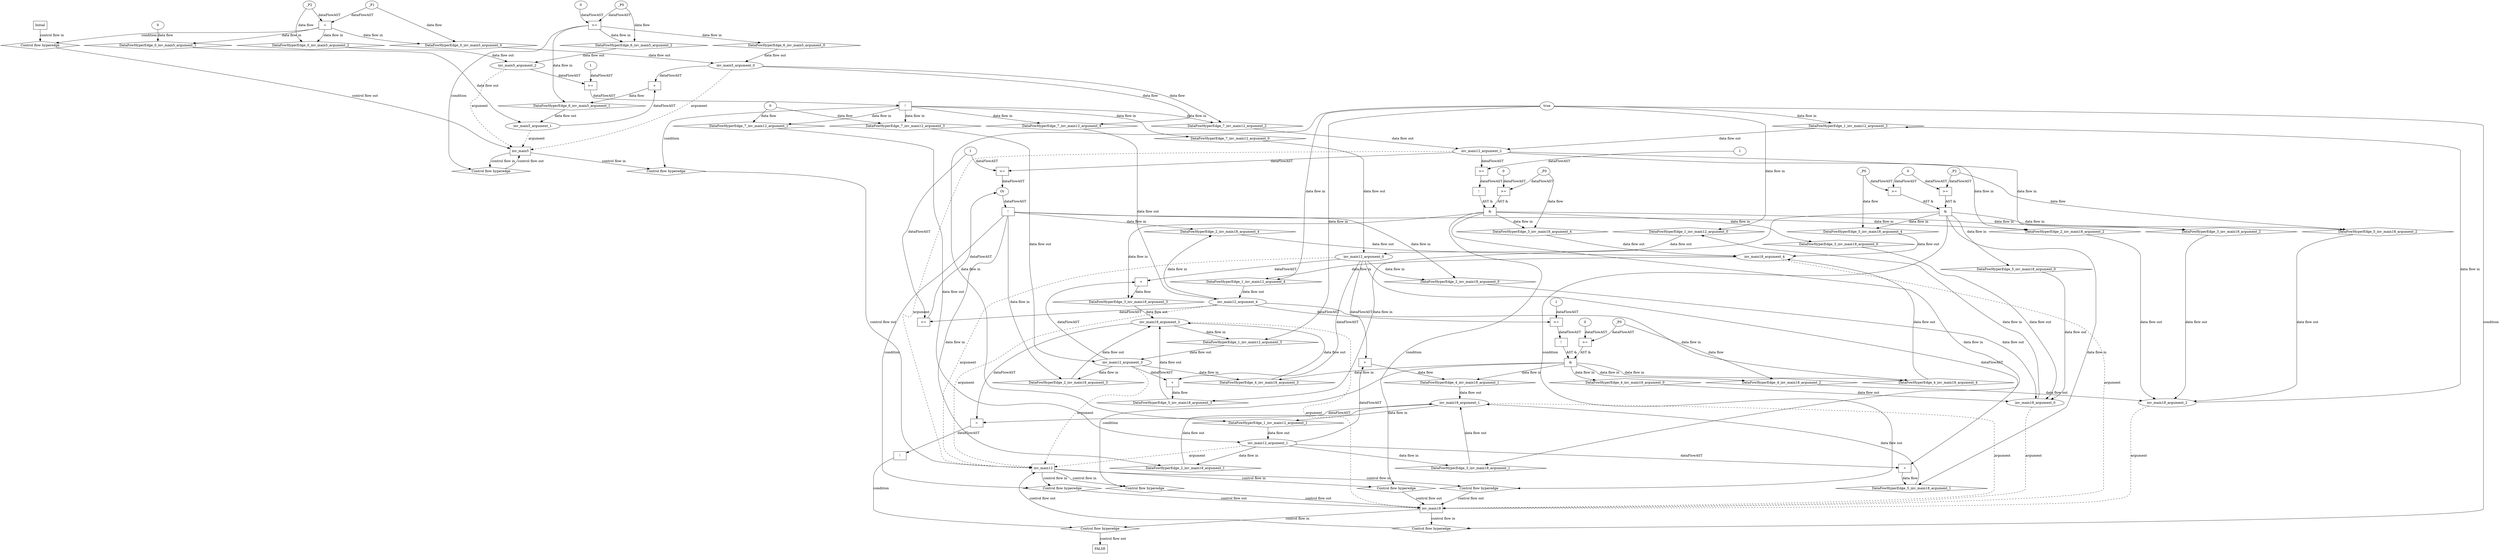 digraph dag {
"inv_main12" [label="inv_main12" nodeName="inv_main12" class=cfn  shape="rect"];
"inv_main18" [label="inv_main18" nodeName="inv_main18" class=cfn  shape="rect"];
"inv_main5" [label="inv_main5" nodeName="inv_main5" class=cfn  shape="rect"];
FALSE [label="FALSE" nodeName=FALSE class=cfn  shape="rect"];
Initial [label="Initial" nodeName=Initial class=cfn  shape="rect"];
ControlFowHyperEdge_0 [label="Control flow hyperedge" nodeName=ControlFowHyperEdge_0 class=controlFlowHyperEdge shape="diamond"];
"Initial" -> ControlFowHyperEdge_0 [label="control flow in"]
ControlFowHyperEdge_0 -> "inv_main5" [label="control flow out"]
ControlFowHyperEdge_1 [label="Control flow hyperedge" nodeName=ControlFowHyperEdge_1 class=controlFlowHyperEdge shape="diamond"];
"inv_main18" -> ControlFowHyperEdge_1 [label="control flow in"]
ControlFowHyperEdge_1 -> "inv_main12" [label="control flow out"]
ControlFowHyperEdge_2 [label="Control flow hyperedge" nodeName=ControlFowHyperEdge_2 class=controlFlowHyperEdge shape="diamond"];
"inv_main12" -> ControlFowHyperEdge_2 [label="control flow in"]
ControlFowHyperEdge_2 -> "inv_main18" [label="control flow out"]
ControlFowHyperEdge_3 [label="Control flow hyperedge" nodeName=ControlFowHyperEdge_3 class=controlFlowHyperEdge shape="diamond"];
"inv_main12" -> ControlFowHyperEdge_3 [label="control flow in"]
ControlFowHyperEdge_3 -> "inv_main18" [label="control flow out"]
ControlFowHyperEdge_4 [label="Control flow hyperedge" nodeName=ControlFowHyperEdge_4 class=controlFlowHyperEdge shape="diamond"];
"inv_main12" -> ControlFowHyperEdge_4 [label="control flow in"]
ControlFowHyperEdge_4 -> "inv_main18" [label="control flow out"]
ControlFowHyperEdge_5 [label="Control flow hyperedge" nodeName=ControlFowHyperEdge_5 class=controlFlowHyperEdge shape="diamond"];
"inv_main12" -> ControlFowHyperEdge_5 [label="control flow in"]
ControlFowHyperEdge_5 -> "inv_main18" [label="control flow out"]
ControlFowHyperEdge_6 [label="Control flow hyperedge" nodeName=ControlFowHyperEdge_6 class=controlFlowHyperEdge shape="diamond"];
"inv_main5" -> ControlFowHyperEdge_6 [label="control flow in"]
ControlFowHyperEdge_6 -> "inv_main5" [label="control flow out"]
ControlFowHyperEdge_7 [label="Control flow hyperedge" nodeName=ControlFowHyperEdge_7 class=controlFlowHyperEdge shape="diamond"];
"inv_main5" -> ControlFowHyperEdge_7 [label="control flow in"]
ControlFowHyperEdge_7 -> "inv_main12" [label="control flow out"]
ControlFowHyperEdge_8 [label="Control flow hyperedge" nodeName=ControlFowHyperEdge_8 class=controlFlowHyperEdge shape="diamond"];
"inv_main18" -> ControlFowHyperEdge_8 [label="control flow in"]
ControlFowHyperEdge_8 -> "FALSE" [label="control flow out"]
"inv_main5_argument_0" [label="inv_main5_argument_0" nodeName=argument0 class=argument  head="inv_main5" shape="oval"];
"inv_main5_argument_0" -> "inv_main5"[label="argument" style="dashed"]
"inv_main5_argument_1" [label="inv_main5_argument_1" nodeName=argument1 class=argument  head="inv_main5" shape="oval"];
"inv_main5_argument_1" -> "inv_main5"[label="argument" style="dashed"]
"inv_main5_argument_2" [label="inv_main5_argument_2" nodeName=argument2 class=argument  head="inv_main5" shape="oval"];
"inv_main5_argument_2" -> "inv_main5"[label="argument" style="dashed"]
"inv_main12_argument_0" [label="inv_main12_argument_0" nodeName=argument0 class=argument  head="inv_main12" shape="oval"];
"inv_main12_argument_0" -> "inv_main12"[label="argument" style="dashed"]
"inv_main12_argument_1" [label="inv_main12_argument_1" nodeName=argument1 class=argument  head="inv_main12" shape="oval"];
"inv_main12_argument_1" -> "inv_main12"[label="argument" style="dashed"]
"inv_main12_argument_2" [label="inv_main12_argument_2" nodeName=argument2 class=argument  head="inv_main12" shape="oval"];
"inv_main12_argument_2" -> "inv_main12"[label="argument" style="dashed"]
"inv_main12_argument_3" [label="inv_main12_argument_3" nodeName=argument3 class=argument  head="inv_main12" shape="oval"];
"inv_main12_argument_3" -> "inv_main12"[label="argument" style="dashed"]
"inv_main12_argument_4" [label="inv_main12_argument_4" nodeName=argument4 class=argument  head="inv_main12" shape="oval"];
"inv_main12_argument_4" -> "inv_main12"[label="argument" style="dashed"]
"inv_main18_argument_0" [label="inv_main18_argument_0" nodeName=argument0 class=argument  head="inv_main18" shape="oval"];
"inv_main18_argument_0" -> "inv_main18"[label="argument" style="dashed"]
"inv_main18_argument_1" [label="inv_main18_argument_1" nodeName=argument1 class=argument  head="inv_main18" shape="oval"];
"inv_main18_argument_1" -> "inv_main18"[label="argument" style="dashed"]
"inv_main18_argument_2" [label="inv_main18_argument_2" nodeName=argument2 class=argument  head="inv_main18" shape="oval"];
"inv_main18_argument_2" -> "inv_main18"[label="argument" style="dashed"]
"inv_main18_argument_3" [label="inv_main18_argument_3" nodeName=argument3 class=argument  head="inv_main18" shape="oval"];
"inv_main18_argument_3" -> "inv_main18"[label="argument" style="dashed"]
"inv_main18_argument_4" [label="inv_main18_argument_4" nodeName=argument4 class=argument  head="inv_main18" shape="oval"];
"inv_main18_argument_4" -> "inv_main18"[label="argument" style="dashed"]

"xxxinv_main5___Initial_0xxxguard_0_node_0" [label="=" nodeName="xxxinv_main5___Initial_0xxxguard_0_node_0" class=Operator  shape="rect"];
"xxxinv_main5___Initial_0xxxdataFlow2_node_0" -> "xxxinv_main5___Initial_0xxxguard_0_node_0"[label="dataFlowAST"]
"xxxinv_main5___Initial_0xxxdataFlow_0_node_0" -> "xxxinv_main5___Initial_0xxxguard_0_node_0"[label="dataFlowAST"]

"xxxinv_main5___Initial_0xxxguard_0_node_0" -> "ControlFowHyperEdge_0" [label="condition"];
"xxxinv_main5___Initial_0xxxdataFlow_0_node_0" [label="_P1" nodeName="xxxinv_main5___Initial_0xxxdataFlow_0_node_0" class=Constant ];

"xxxinv_main5___Initial_0xxxdataFlow_0_node_0" -> "DataFowHyperEdge_0_inv_main5_argument_0" [label="data flow"];
"xxxinv_main5___Initial_0xxxdataFlow1_node_0" [label="0" nodeName="xxxinv_main5___Initial_0xxxdataFlow1_node_0" class=Literal ];

"xxxinv_main5___Initial_0xxxdataFlow1_node_0" -> "DataFowHyperEdge_0_inv_main5_argument_1" [label="data flow"];
"xxxinv_main5___Initial_0xxxdataFlow2_node_0" [label="_P2" nodeName="xxxinv_main5___Initial_0xxxdataFlow2_node_0" class=Constant ];

"xxxinv_main5___Initial_0xxxdataFlow2_node_0" -> "DataFowHyperEdge_0_inv_main5_argument_2" [label="data flow"];
"xxxinv_main12___inv_main18_1xxxguard_0_node_0" [label="true" nodeName="xxxinv_main12___inv_main18_1xxxguard_0_node_0" class=BoolValue ];

"xxxinv_main12___inv_main18_1xxxguard_0_node_0" -> "ControlFowHyperEdge_1" [label="condition"];
"xxxinv_main18___inv_main12_2xxxguard_0_node_0" [label="!" nodeName="xxxinv_main18___inv_main12_2xxxguard_0_node_0" class=Operator shape="rect"];
"xxxinv_main18___inv_main12_2xxxguard_0_node_1" [label="Or" nodeName="xxxinv_main18___inv_main12_2xxxguard_0_node_1" class=Operator ];
"xxxinv_main18___inv_main12_2xxxguard_0_node_2" [label=">=" nodeName="xxxinv_main18___inv_main12_2xxxguard_0_node_2" class=Operator  shape="rect"];
"xxxinv_main18___inv_main12_2xxxguard_0_node_4" [label="1" nodeName="xxxinv_main18___inv_main12_2xxxguard_0_node_4" class=Literal ];
"xxxinv_main18___inv_main12_2xxxguard_0_node_5" [label=">=" nodeName="xxxinv_main18___inv_main12_2xxxguard_0_node_5" class=Operator  shape="rect"];
"xxxinv_main18___inv_main12_2xxxguard_0_node_1" -> "xxxinv_main18___inv_main12_2xxxguard_0_node_0"[label="dataFlowAST"]
"xxxinv_main18___inv_main12_2xxxguard_0_node_2" -> "xxxinv_main18___inv_main12_2xxxguard_0_node_1"[label="dataFlowAST"]
"xxxinv_main18___inv_main12_2xxxguard_0_node_5" -> "xxxinv_main18___inv_main12_2xxxguard_0_node_1"[label="dataFlowAST"]
"inv_main12_argument_2" -> "xxxinv_main18___inv_main12_2xxxguard_0_node_2"[label="dataFlowAST"]
"xxxinv_main18___inv_main12_2xxxguard_0_node_4" -> "xxxinv_main18___inv_main12_2xxxguard_0_node_2"[label="dataFlowAST"]
"inv_main12_argument_4" -> "xxxinv_main18___inv_main12_2xxxguard_0_node_5"[label="dataFlowAST"]
"xxxinv_main18___inv_main12_2xxxguard_0_node_4" -> "xxxinv_main18___inv_main12_2xxxguard_0_node_5"[label="dataFlowAST"]

"xxxinv_main18___inv_main12_2xxxguard_0_node_0" -> "ControlFowHyperEdge_2" [label="condition"];
"xxxinv_main18___inv_main12_3xxx_and" [label="&" nodeName="xxxinv_main18___inv_main12_3xxx_and" class=Operator shape="rect"];
"xxxinv_main18___inv_main12_3xxxguard_0_node_0" [label=">=" nodeName="xxxinv_main18___inv_main12_3xxxguard_0_node_0" class=Operator  shape="rect"];
"xxxinv_main18___inv_main12_3xxxguard_0_node_2" [label="0" nodeName="xxxinv_main18___inv_main12_3xxxguard_0_node_2" class=Literal ];
"xxxinv_main18___inv_main12_3xxxdataFlow1_node_0" -> "xxxinv_main18___inv_main12_3xxxguard_0_node_0"[label="dataFlowAST"]
"xxxinv_main18___inv_main12_3xxxguard_0_node_2" -> "xxxinv_main18___inv_main12_3xxxguard_0_node_0"[label="dataFlowAST"]

"xxxinv_main18___inv_main12_3xxxguard_0_node_0" -> "xxxinv_main18___inv_main12_3xxx_and" [label="AST &"];
"xxxinv_main18___inv_main12_3xxxguard1_node_0" [label="!" nodeName="xxxinv_main18___inv_main12_3xxxguard1_node_0" class=Operator shape="rect"];
"xxxinv_main18___inv_main12_3xxxguard1_node_1" [label=">=" nodeName="xxxinv_main18___inv_main12_3xxxguard1_node_1" class=Operator  shape="rect"];
"xxxinv_main18___inv_main12_3xxxguard1_node_3" [label="1" nodeName="xxxinv_main18___inv_main12_3xxxguard1_node_3" class=Literal ];
"xxxinv_main18___inv_main12_3xxxguard1_node_1" -> "xxxinv_main18___inv_main12_3xxxguard1_node_0"[label="dataFlowAST"]
"inv_main12_argument_2" -> "xxxinv_main18___inv_main12_3xxxguard1_node_1"[label="dataFlowAST"]
"xxxinv_main18___inv_main12_3xxxguard1_node_3" -> "xxxinv_main18___inv_main12_3xxxguard1_node_1"[label="dataFlowAST"]

"xxxinv_main18___inv_main12_3xxxguard1_node_0" -> "xxxinv_main18___inv_main12_3xxx_and" [label="AST &"];
"xxxinv_main18___inv_main12_3xxx_and" -> "ControlFowHyperEdge_3" [label="condition"];
"xxxinv_main18___inv_main12_3xxxdataFlow_0_node_0" [label="+" nodeName="xxxinv_main18___inv_main12_3xxxdataFlow_0_node_0" class= Operator shape="rect"];
"inv_main12_argument_3" -> "xxxinv_main18___inv_main12_3xxxdataFlow_0_node_0"[label="dataFlowAST"]
"inv_main12_argument_0" -> "xxxinv_main18___inv_main12_3xxxdataFlow_0_node_0"[label="dataFlowAST"]

"xxxinv_main18___inv_main12_3xxxdataFlow_0_node_0" -> "DataFowHyperEdge_3_inv_main18_argument_3" [label="data flow"];
"xxxinv_main18___inv_main12_3xxxdataFlow1_node_0" [label="_P0" nodeName="xxxinv_main18___inv_main12_3xxxdataFlow1_node_0" class=Constant ];

"xxxinv_main18___inv_main12_3xxxdataFlow1_node_0" -> "DataFowHyperEdge_3_inv_main18_argument_4" [label="data flow"];
"xxxinv_main18___inv_main12_4xxx_and" [label="&" nodeName="xxxinv_main18___inv_main12_4xxx_and" class=Operator shape="rect"];
"xxxinv_main18___inv_main12_4xxxguard_0_node_0" [label="!" nodeName="xxxinv_main18___inv_main12_4xxxguard_0_node_0" class=Operator shape="rect"];
"xxxinv_main18___inv_main12_4xxxguard_0_node_1" [label=">=" nodeName="xxxinv_main18___inv_main12_4xxxguard_0_node_1" class=Operator  shape="rect"];
"xxxinv_main18___inv_main12_4xxxguard_0_node_3" [label="1" nodeName="xxxinv_main18___inv_main12_4xxxguard_0_node_3" class=Literal ];
"xxxinv_main18___inv_main12_4xxxguard_0_node_1" -> "xxxinv_main18___inv_main12_4xxxguard_0_node_0"[label="dataFlowAST"]
"inv_main12_argument_4" -> "xxxinv_main18___inv_main12_4xxxguard_0_node_1"[label="dataFlowAST"]
"xxxinv_main18___inv_main12_4xxxguard_0_node_3" -> "xxxinv_main18___inv_main12_4xxxguard_0_node_1"[label="dataFlowAST"]

"xxxinv_main18___inv_main12_4xxxguard_0_node_0" -> "xxxinv_main18___inv_main12_4xxx_and" [label="AST &"];
"xxxinv_main18___inv_main12_4xxxguard1_node_0" [label=">=" nodeName="xxxinv_main18___inv_main12_4xxxguard1_node_0" class=Operator  shape="rect"];
"xxxinv_main18___inv_main12_4xxxguard1_node_2" [label="0" nodeName="xxxinv_main18___inv_main12_4xxxguard1_node_2" class=Literal ];
"xxxinv_main18___inv_main12_4xxxdataFlow1_node_0" -> "xxxinv_main18___inv_main12_4xxxguard1_node_0"[label="dataFlowAST"]
"xxxinv_main18___inv_main12_4xxxguard1_node_2" -> "xxxinv_main18___inv_main12_4xxxguard1_node_0"[label="dataFlowAST"]

"xxxinv_main18___inv_main12_4xxxguard1_node_0" -> "xxxinv_main18___inv_main12_4xxx_and" [label="AST &"];
"xxxinv_main18___inv_main12_4xxx_and" -> "ControlFowHyperEdge_4" [label="condition"];
"xxxinv_main18___inv_main12_4xxxdataFlow_0_node_0" [label="+" nodeName="xxxinv_main18___inv_main12_4xxxdataFlow_0_node_0" class= Operator shape="rect"];
"inv_main12_argument_1" -> "xxxinv_main18___inv_main12_4xxxdataFlow_0_node_0"[label="dataFlowAST"]
"inv_main12_argument_0" -> "xxxinv_main18___inv_main12_4xxxdataFlow_0_node_0"[label="dataFlowAST"]

"xxxinv_main18___inv_main12_4xxxdataFlow_0_node_0" -> "DataFowHyperEdge_4_inv_main18_argument_1" [label="data flow"];
"xxxinv_main18___inv_main12_4xxxdataFlow1_node_0" [label="_P0" nodeName="xxxinv_main18___inv_main12_4xxxdataFlow1_node_0" class=Constant ];

"xxxinv_main18___inv_main12_4xxxdataFlow1_node_0" -> "DataFowHyperEdge_4_inv_main18_argument_2" [label="data flow"];
"xxxinv_main18___inv_main12_5xxx_and" [label="&" nodeName="xxxinv_main18___inv_main12_5xxx_and" class=Operator shape="rect"];
"xxxinv_main18___inv_main12_5xxxguard_0_node_0" [label=">=" nodeName="xxxinv_main18___inv_main12_5xxxguard_0_node_0" class=Operator  shape="rect"];
"xxxinv_main18___inv_main12_5xxxguard_0_node_2" [label="0" nodeName="xxxinv_main18___inv_main12_5xxxguard_0_node_2" class=Literal ];
"xxxinv_main18___inv_main12_5xxxdataFlow3_node_0" -> "xxxinv_main18___inv_main12_5xxxguard_0_node_0"[label="dataFlowAST"]
"xxxinv_main18___inv_main12_5xxxguard_0_node_2" -> "xxxinv_main18___inv_main12_5xxxguard_0_node_0"[label="dataFlowAST"]

"xxxinv_main18___inv_main12_5xxxguard_0_node_0" -> "xxxinv_main18___inv_main12_5xxx_and" [label="AST &"];
"xxxinv_main18___inv_main12_5xxxguard1_node_0" [label=">=" nodeName="xxxinv_main18___inv_main12_5xxxguard1_node_0" class=Operator  shape="rect"];
"xxxinv_main18___inv_main12_5xxxdataFlow1_node_0" -> "xxxinv_main18___inv_main12_5xxxguard1_node_0"[label="dataFlowAST"]
"xxxinv_main18___inv_main12_5xxxguard_0_node_2" -> "xxxinv_main18___inv_main12_5xxxguard1_node_0"[label="dataFlowAST"]

"xxxinv_main18___inv_main12_5xxxguard1_node_0" -> "xxxinv_main18___inv_main12_5xxx_and" [label="AST &"];
"xxxinv_main18___inv_main12_5xxx_and" -> "ControlFowHyperEdge_5" [label="condition"];
"xxxinv_main18___inv_main12_5xxxdataFlow_0_node_0" [label="+" nodeName="xxxinv_main18___inv_main12_5xxxdataFlow_0_node_0" class= Operator shape="rect"];
"inv_main12_argument_1" -> "xxxinv_main18___inv_main12_5xxxdataFlow_0_node_0"[label="dataFlowAST"]
"inv_main12_argument_0" -> "xxxinv_main18___inv_main12_5xxxdataFlow_0_node_0"[label="dataFlowAST"]

"xxxinv_main18___inv_main12_5xxxdataFlow_0_node_0" -> "DataFowHyperEdge_5_inv_main18_argument_1" [label="data flow"];
"xxxinv_main18___inv_main12_5xxxdataFlow1_node_0" [label="_P2" nodeName="xxxinv_main18___inv_main12_5xxxdataFlow1_node_0" class=Constant ];

"xxxinv_main18___inv_main12_5xxxdataFlow1_node_0" -> "DataFowHyperEdge_5_inv_main18_argument_2" [label="data flow"];
"xxxinv_main18___inv_main12_5xxxdataFlow2_node_0" [label="+" nodeName="xxxinv_main18___inv_main12_5xxxdataFlow2_node_0" class= Operator shape="rect"];
"inv_main12_argument_3" -> "xxxinv_main18___inv_main12_5xxxdataFlow2_node_0"[label="dataFlowAST"]
"inv_main12_argument_0" -> "xxxinv_main18___inv_main12_5xxxdataFlow2_node_0"[label="dataFlowAST"]

"xxxinv_main18___inv_main12_5xxxdataFlow2_node_0" -> "DataFowHyperEdge_5_inv_main18_argument_3" [label="data flow"];
"xxxinv_main18___inv_main12_5xxxdataFlow3_node_0" [label="_P0" nodeName="xxxinv_main18___inv_main12_5xxxdataFlow3_node_0" class=Constant ];

"xxxinv_main18___inv_main12_5xxxdataFlow3_node_0" -> "DataFowHyperEdge_5_inv_main18_argument_4" [label="data flow"];
"xxxinv_main5___inv_main5_6xxxguard_0_node_0" [label=">=" nodeName="xxxinv_main5___inv_main5_6xxxguard_0_node_0" class=Operator  shape="rect"];
"xxxinv_main5___inv_main5_6xxxguard_0_node_2" [label="0" nodeName="xxxinv_main5___inv_main5_6xxxguard_0_node_2" class=Literal ];
"xxxinv_main5___inv_main5_6xxxdataFlow1_node_0" -> "xxxinv_main5___inv_main5_6xxxguard_0_node_0"[label="dataFlowAST"]
"xxxinv_main5___inv_main5_6xxxguard_0_node_2" -> "xxxinv_main5___inv_main5_6xxxguard_0_node_0"[label="dataFlowAST"]

"xxxinv_main5___inv_main5_6xxxguard_0_node_0" -> "ControlFowHyperEdge_6" [label="condition"];
"xxxinv_main5___inv_main5_6xxxdataFlow_0_node_0" [label="+" nodeName="xxxinv_main5___inv_main5_6xxxdataFlow_0_node_0" class= Operator shape="rect"];
"inv_main5_argument_1" -> "xxxinv_main5___inv_main5_6xxxdataFlow_0_node_0"[label="dataFlowAST"]
"inv_main5_argument_0" -> "xxxinv_main5___inv_main5_6xxxdataFlow_0_node_0"[label="dataFlowAST"]

"xxxinv_main5___inv_main5_6xxxdataFlow_0_node_0" -> "DataFowHyperEdge_6_inv_main5_argument_1" [label="data flow"];
"xxxinv_main5___inv_main5_6xxxdataFlow1_node_0" [label="_P0" nodeName="xxxinv_main5___inv_main5_6xxxdataFlow1_node_0" class=Constant ];

"xxxinv_main5___inv_main5_6xxxdataFlow1_node_0" -> "DataFowHyperEdge_6_inv_main5_argument_2" [label="data flow"];
"xxxinv_main12___inv_main5_7xxxguard_0_node_0" [label="!" nodeName="xxxinv_main12___inv_main5_7xxxguard_0_node_0" class=Operator shape="rect"];
"xxxinv_main12___inv_main5_7xxxguard_0_node_1" [label=">=" nodeName="xxxinv_main12___inv_main5_7xxxguard_0_node_1" class=Operator  shape="rect"];
"xxxinv_main12___inv_main5_7xxxguard_0_node_3" [label="1" nodeName="xxxinv_main12___inv_main5_7xxxguard_0_node_3" class=Literal ];
"xxxinv_main12___inv_main5_7xxxguard_0_node_1" -> "xxxinv_main12___inv_main5_7xxxguard_0_node_0"[label="dataFlowAST"]
"inv_main5_argument_2" -> "xxxinv_main12___inv_main5_7xxxguard_0_node_1"[label="dataFlowAST"]
"xxxinv_main12___inv_main5_7xxxguard_0_node_3" -> "xxxinv_main12___inv_main5_7xxxguard_0_node_1"[label="dataFlowAST"]

"xxxinv_main12___inv_main5_7xxxguard_0_node_0" -> "ControlFowHyperEdge_7" [label="condition"];
"xxxinv_main12___inv_main5_7xxxdataFlow_0_node_0" [label="0" nodeName="xxxinv_main12___inv_main5_7xxxdataFlow_0_node_0" class=Literal ];

"xxxinv_main12___inv_main5_7xxxdataFlow_0_node_0" -> "DataFowHyperEdge_7_inv_main12_argument_1" [label="data flow"];

"inv_main5_argument_0" -> "DataFowHyperEdge_7_inv_main12_argument_2" [label="data flow"];

"xxxinv_main12___inv_main5_7xxxdataFlow_0_node_0" -> "DataFowHyperEdge_7_inv_main12_argument_3" [label="data flow"];

"inv_main5_argument_0" -> "DataFowHyperEdge_7_inv_main12_argument_4" [label="data flow"];
"xxxFALSE___inv_main18_8xxxguard_0_node_0" [label="!" nodeName="xxxFALSE___inv_main18_8xxxguard_0_node_0" class=Operator shape="rect"];
"xxxFALSE___inv_main18_8xxxguard_0_node_1" [label="=" nodeName="xxxFALSE___inv_main18_8xxxguard_0_node_1" class=Operator  shape="rect"];
"xxxFALSE___inv_main18_8xxxguard_0_node_1" -> "xxxFALSE___inv_main18_8xxxguard_0_node_0"[label="dataFlowAST"]
"inv_main18_argument_1" -> "xxxFALSE___inv_main18_8xxxguard_0_node_1"[label="dataFlowAST"]
"inv_main18_argument_3" -> "xxxFALSE___inv_main18_8xxxguard_0_node_1"[label="dataFlowAST"]

"xxxFALSE___inv_main18_8xxxguard_0_node_0" -> "ControlFowHyperEdge_8" [label="condition"];
"DataFowHyperEdge_0_inv_main5_argument_0" [label="DataFowHyperEdge_0_inv_main5_argument_0" nodeName="DataFowHyperEdge_0_inv_main5_argument_0" class=DataFlowHyperedge shape="diamond"];
"DataFowHyperEdge_0_inv_main5_argument_0" -> "inv_main5_argument_0"[label="data flow out"]
"xxxinv_main5___Initial_0xxxguard_0_node_0" -> "DataFowHyperEdge_0_inv_main5_argument_0"[label="data flow in"]
"DataFowHyperEdge_0_inv_main5_argument_1" [label="DataFowHyperEdge_0_inv_main5_argument_1" nodeName="DataFowHyperEdge_0_inv_main5_argument_1" class=DataFlowHyperedge shape="diamond"];
"DataFowHyperEdge_0_inv_main5_argument_1" -> "inv_main5_argument_1"[label="data flow out"]
"xxxinv_main5___Initial_0xxxguard_0_node_0" -> "DataFowHyperEdge_0_inv_main5_argument_1"[label="data flow in"]
"DataFowHyperEdge_0_inv_main5_argument_2" [label="DataFowHyperEdge_0_inv_main5_argument_2" nodeName="DataFowHyperEdge_0_inv_main5_argument_2" class=DataFlowHyperedge shape="diamond"];
"DataFowHyperEdge_0_inv_main5_argument_2" -> "inv_main5_argument_2"[label="data flow out"]
"xxxinv_main5___Initial_0xxxguard_0_node_0" -> "DataFowHyperEdge_0_inv_main5_argument_2"[label="data flow in"]
"DataFowHyperEdge_1_inv_main12_argument_0" [label="DataFowHyperEdge_1_inv_main12_argument_0" nodeName="DataFowHyperEdge_1_inv_main12_argument_0" class=DataFlowHyperedge shape="diamond"];
"DataFowHyperEdge_1_inv_main12_argument_0" -> "inv_main12_argument_0"[label="data flow out"]
"xxxinv_main12___inv_main18_1xxxguard_0_node_0" -> "DataFowHyperEdge_1_inv_main12_argument_0"[label="data flow in"]
"DataFowHyperEdge_1_inv_main12_argument_1" [label="DataFowHyperEdge_1_inv_main12_argument_1" nodeName="DataFowHyperEdge_1_inv_main12_argument_1" class=DataFlowHyperedge shape="diamond"];
"DataFowHyperEdge_1_inv_main12_argument_1" -> "inv_main12_argument_1"[label="data flow out"]
"xxxinv_main12___inv_main18_1xxxguard_0_node_0" -> "DataFowHyperEdge_1_inv_main12_argument_1"[label="data flow in"]
"DataFowHyperEdge_1_inv_main12_argument_2" [label="DataFowHyperEdge_1_inv_main12_argument_2" nodeName="DataFowHyperEdge_1_inv_main12_argument_2" class=DataFlowHyperedge shape="diamond"];
"DataFowHyperEdge_1_inv_main12_argument_2" -> "inv_main12_argument_2"[label="data flow out"]
"xxxinv_main12___inv_main18_1xxxguard_0_node_0" -> "DataFowHyperEdge_1_inv_main12_argument_2"[label="data flow in"]
"DataFowHyperEdge_1_inv_main12_argument_3" [label="DataFowHyperEdge_1_inv_main12_argument_3" nodeName="DataFowHyperEdge_1_inv_main12_argument_3" class=DataFlowHyperedge shape="diamond"];
"DataFowHyperEdge_1_inv_main12_argument_3" -> "inv_main12_argument_3"[label="data flow out"]
"xxxinv_main12___inv_main18_1xxxguard_0_node_0" -> "DataFowHyperEdge_1_inv_main12_argument_3"[label="data flow in"]
"DataFowHyperEdge_1_inv_main12_argument_4" [label="DataFowHyperEdge_1_inv_main12_argument_4" nodeName="DataFowHyperEdge_1_inv_main12_argument_4" class=DataFlowHyperedge shape="diamond"];
"DataFowHyperEdge_1_inv_main12_argument_4" -> "inv_main12_argument_4"[label="data flow out"]
"xxxinv_main12___inv_main18_1xxxguard_0_node_0" -> "DataFowHyperEdge_1_inv_main12_argument_4"[label="data flow in"]
"DataFowHyperEdge_2_inv_main18_argument_0" [label="DataFowHyperEdge_2_inv_main18_argument_0" nodeName="DataFowHyperEdge_2_inv_main18_argument_0" class=DataFlowHyperedge shape="diamond"];
"DataFowHyperEdge_2_inv_main18_argument_0" -> "inv_main18_argument_0"[label="data flow out"]
"xxxinv_main18___inv_main12_2xxxguard_0_node_0" -> "DataFowHyperEdge_2_inv_main18_argument_0"[label="data flow in"]
"DataFowHyperEdge_2_inv_main18_argument_1" [label="DataFowHyperEdge_2_inv_main18_argument_1" nodeName="DataFowHyperEdge_2_inv_main18_argument_1" class=DataFlowHyperedge shape="diamond"];
"DataFowHyperEdge_2_inv_main18_argument_1" -> "inv_main18_argument_1"[label="data flow out"]
"xxxinv_main18___inv_main12_2xxxguard_0_node_0" -> "DataFowHyperEdge_2_inv_main18_argument_1"[label="data flow in"]
"DataFowHyperEdge_2_inv_main18_argument_2" [label="DataFowHyperEdge_2_inv_main18_argument_2" nodeName="DataFowHyperEdge_2_inv_main18_argument_2" class=DataFlowHyperedge shape="diamond"];
"DataFowHyperEdge_2_inv_main18_argument_2" -> "inv_main18_argument_2"[label="data flow out"]
"xxxinv_main18___inv_main12_2xxxguard_0_node_0" -> "DataFowHyperEdge_2_inv_main18_argument_2"[label="data flow in"]
"DataFowHyperEdge_2_inv_main18_argument_3" [label="DataFowHyperEdge_2_inv_main18_argument_3" nodeName="DataFowHyperEdge_2_inv_main18_argument_3" class=DataFlowHyperedge shape="diamond"];
"DataFowHyperEdge_2_inv_main18_argument_3" -> "inv_main18_argument_3"[label="data flow out"]
"xxxinv_main18___inv_main12_2xxxguard_0_node_0" -> "DataFowHyperEdge_2_inv_main18_argument_3"[label="data flow in"]
"DataFowHyperEdge_2_inv_main18_argument_4" [label="DataFowHyperEdge_2_inv_main18_argument_4" nodeName="DataFowHyperEdge_2_inv_main18_argument_4" class=DataFlowHyperedge shape="diamond"];
"DataFowHyperEdge_2_inv_main18_argument_4" -> "inv_main18_argument_4"[label="data flow out"]
"xxxinv_main18___inv_main12_2xxxguard_0_node_0" -> "DataFowHyperEdge_2_inv_main18_argument_4"[label="data flow in"]
"DataFowHyperEdge_3_inv_main18_argument_0" [label="DataFowHyperEdge_3_inv_main18_argument_0" nodeName="DataFowHyperEdge_3_inv_main18_argument_0" class=DataFlowHyperedge shape="diamond"];
"DataFowHyperEdge_3_inv_main18_argument_0" -> "inv_main18_argument_0"[label="data flow out"]
"xxxinv_main18___inv_main12_3xxx_and" -> "DataFowHyperEdge_3_inv_main18_argument_0"[label="data flow in"]
"DataFowHyperEdge_3_inv_main18_argument_1" [label="DataFowHyperEdge_3_inv_main18_argument_1" nodeName="DataFowHyperEdge_3_inv_main18_argument_1" class=DataFlowHyperedge shape="diamond"];
"DataFowHyperEdge_3_inv_main18_argument_1" -> "inv_main18_argument_1"[label="data flow out"]
"xxxinv_main18___inv_main12_3xxx_and" -> "DataFowHyperEdge_3_inv_main18_argument_1"[label="data flow in"]
"DataFowHyperEdge_3_inv_main18_argument_2" [label="DataFowHyperEdge_3_inv_main18_argument_2" nodeName="DataFowHyperEdge_3_inv_main18_argument_2" class=DataFlowHyperedge shape="diamond"];
"DataFowHyperEdge_3_inv_main18_argument_2" -> "inv_main18_argument_2"[label="data flow out"]
"xxxinv_main18___inv_main12_3xxx_and" -> "DataFowHyperEdge_3_inv_main18_argument_2"[label="data flow in"]
"DataFowHyperEdge_3_inv_main18_argument_3" [label="DataFowHyperEdge_3_inv_main18_argument_3" nodeName="DataFowHyperEdge_3_inv_main18_argument_3" class=DataFlowHyperedge shape="diamond"];
"DataFowHyperEdge_3_inv_main18_argument_3" -> "inv_main18_argument_3"[label="data flow out"]
"xxxinv_main18___inv_main12_3xxx_and" -> "DataFowHyperEdge_3_inv_main18_argument_3"[label="data flow in"]
"DataFowHyperEdge_3_inv_main18_argument_4" [label="DataFowHyperEdge_3_inv_main18_argument_4" nodeName="DataFowHyperEdge_3_inv_main18_argument_4" class=DataFlowHyperedge shape="diamond"];
"DataFowHyperEdge_3_inv_main18_argument_4" -> "inv_main18_argument_4"[label="data flow out"]
"xxxinv_main18___inv_main12_3xxx_and" -> "DataFowHyperEdge_3_inv_main18_argument_4"[label="data flow in"]
"DataFowHyperEdge_4_inv_main18_argument_0" [label="DataFowHyperEdge_4_inv_main18_argument_0" nodeName="DataFowHyperEdge_4_inv_main18_argument_0" class=DataFlowHyperedge shape="diamond"];
"DataFowHyperEdge_4_inv_main18_argument_0" -> "inv_main18_argument_0"[label="data flow out"]
"xxxinv_main18___inv_main12_4xxx_and" -> "DataFowHyperEdge_4_inv_main18_argument_0"[label="data flow in"]
"DataFowHyperEdge_4_inv_main18_argument_1" [label="DataFowHyperEdge_4_inv_main18_argument_1" nodeName="DataFowHyperEdge_4_inv_main18_argument_1" class=DataFlowHyperedge shape="diamond"];
"DataFowHyperEdge_4_inv_main18_argument_1" -> "inv_main18_argument_1"[label="data flow out"]
"xxxinv_main18___inv_main12_4xxx_and" -> "DataFowHyperEdge_4_inv_main18_argument_1"[label="data flow in"]
"DataFowHyperEdge_4_inv_main18_argument_2" [label="DataFowHyperEdge_4_inv_main18_argument_2" nodeName="DataFowHyperEdge_4_inv_main18_argument_2" class=DataFlowHyperedge shape="diamond"];
"DataFowHyperEdge_4_inv_main18_argument_2" -> "inv_main18_argument_2"[label="data flow out"]
"xxxinv_main18___inv_main12_4xxx_and" -> "DataFowHyperEdge_4_inv_main18_argument_2"[label="data flow in"]
"DataFowHyperEdge_4_inv_main18_argument_3" [label="DataFowHyperEdge_4_inv_main18_argument_3" nodeName="DataFowHyperEdge_4_inv_main18_argument_3" class=DataFlowHyperedge shape="diamond"];
"DataFowHyperEdge_4_inv_main18_argument_3" -> "inv_main18_argument_3"[label="data flow out"]
"xxxinv_main18___inv_main12_4xxx_and" -> "DataFowHyperEdge_4_inv_main18_argument_3"[label="data flow in"]
"DataFowHyperEdge_4_inv_main18_argument_4" [label="DataFowHyperEdge_4_inv_main18_argument_4" nodeName="DataFowHyperEdge_4_inv_main18_argument_4" class=DataFlowHyperedge shape="diamond"];
"DataFowHyperEdge_4_inv_main18_argument_4" -> "inv_main18_argument_4"[label="data flow out"]
"xxxinv_main18___inv_main12_4xxx_and" -> "DataFowHyperEdge_4_inv_main18_argument_4"[label="data flow in"]
"DataFowHyperEdge_5_inv_main18_argument_0" [label="DataFowHyperEdge_5_inv_main18_argument_0" nodeName="DataFowHyperEdge_5_inv_main18_argument_0" class=DataFlowHyperedge shape="diamond"];
"DataFowHyperEdge_5_inv_main18_argument_0" -> "inv_main18_argument_0"[label="data flow out"]
"xxxinv_main18___inv_main12_5xxx_and" -> "DataFowHyperEdge_5_inv_main18_argument_0"[label="data flow in"]
"DataFowHyperEdge_5_inv_main18_argument_1" [label="DataFowHyperEdge_5_inv_main18_argument_1" nodeName="DataFowHyperEdge_5_inv_main18_argument_1" class=DataFlowHyperedge shape="diamond"];
"DataFowHyperEdge_5_inv_main18_argument_1" -> "inv_main18_argument_1"[label="data flow out"]
"xxxinv_main18___inv_main12_5xxx_and" -> "DataFowHyperEdge_5_inv_main18_argument_1"[label="data flow in"]
"DataFowHyperEdge_5_inv_main18_argument_2" [label="DataFowHyperEdge_5_inv_main18_argument_2" nodeName="DataFowHyperEdge_5_inv_main18_argument_2" class=DataFlowHyperedge shape="diamond"];
"DataFowHyperEdge_5_inv_main18_argument_2" -> "inv_main18_argument_2"[label="data flow out"]
"xxxinv_main18___inv_main12_5xxx_and" -> "DataFowHyperEdge_5_inv_main18_argument_2"[label="data flow in"]
"DataFowHyperEdge_5_inv_main18_argument_3" [label="DataFowHyperEdge_5_inv_main18_argument_3" nodeName="DataFowHyperEdge_5_inv_main18_argument_3" class=DataFlowHyperedge shape="diamond"];
"DataFowHyperEdge_5_inv_main18_argument_3" -> "inv_main18_argument_3"[label="data flow out"]
"xxxinv_main18___inv_main12_5xxx_and" -> "DataFowHyperEdge_5_inv_main18_argument_3"[label="data flow in"]
"DataFowHyperEdge_5_inv_main18_argument_4" [label="DataFowHyperEdge_5_inv_main18_argument_4" nodeName="DataFowHyperEdge_5_inv_main18_argument_4" class=DataFlowHyperedge shape="diamond"];
"DataFowHyperEdge_5_inv_main18_argument_4" -> "inv_main18_argument_4"[label="data flow out"]
"xxxinv_main18___inv_main12_5xxx_and" -> "DataFowHyperEdge_5_inv_main18_argument_4"[label="data flow in"]
"DataFowHyperEdge_6_inv_main5_argument_0" [label="DataFowHyperEdge_6_inv_main5_argument_0" nodeName="DataFowHyperEdge_6_inv_main5_argument_0" class=DataFlowHyperedge shape="diamond"];
"DataFowHyperEdge_6_inv_main5_argument_0" -> "inv_main5_argument_0"[label="data flow out"]
"xxxinv_main5___inv_main5_6xxxguard_0_node_0" -> "DataFowHyperEdge_6_inv_main5_argument_0"[label="data flow in"]
"DataFowHyperEdge_6_inv_main5_argument_1" [label="DataFowHyperEdge_6_inv_main5_argument_1" nodeName="DataFowHyperEdge_6_inv_main5_argument_1" class=DataFlowHyperedge shape="diamond"];
"DataFowHyperEdge_6_inv_main5_argument_1" -> "inv_main5_argument_1"[label="data flow out"]
"xxxinv_main5___inv_main5_6xxxguard_0_node_0" -> "DataFowHyperEdge_6_inv_main5_argument_1"[label="data flow in"]
"DataFowHyperEdge_6_inv_main5_argument_2" [label="DataFowHyperEdge_6_inv_main5_argument_2" nodeName="DataFowHyperEdge_6_inv_main5_argument_2" class=DataFlowHyperedge shape="diamond"];
"DataFowHyperEdge_6_inv_main5_argument_2" -> "inv_main5_argument_2"[label="data flow out"]
"xxxinv_main5___inv_main5_6xxxguard_0_node_0" -> "DataFowHyperEdge_6_inv_main5_argument_2"[label="data flow in"]
"DataFowHyperEdge_7_inv_main12_argument_0" [label="DataFowHyperEdge_7_inv_main12_argument_0" nodeName="DataFowHyperEdge_7_inv_main12_argument_0" class=DataFlowHyperedge shape="diamond"];
"DataFowHyperEdge_7_inv_main12_argument_0" -> "inv_main12_argument_0"[label="data flow out"]
"xxxinv_main12___inv_main5_7xxxguard_0_node_0" -> "DataFowHyperEdge_7_inv_main12_argument_0"[label="data flow in"]
"DataFowHyperEdge_7_inv_main12_argument_1" [label="DataFowHyperEdge_7_inv_main12_argument_1" nodeName="DataFowHyperEdge_7_inv_main12_argument_1" class=DataFlowHyperedge shape="diamond"];
"DataFowHyperEdge_7_inv_main12_argument_1" -> "inv_main12_argument_1"[label="data flow out"]
"xxxinv_main12___inv_main5_7xxxguard_0_node_0" -> "DataFowHyperEdge_7_inv_main12_argument_1"[label="data flow in"]
"DataFowHyperEdge_7_inv_main12_argument_2" [label="DataFowHyperEdge_7_inv_main12_argument_2" nodeName="DataFowHyperEdge_7_inv_main12_argument_2" class=DataFlowHyperedge shape="diamond"];
"DataFowHyperEdge_7_inv_main12_argument_2" -> "inv_main12_argument_2"[label="data flow out"]
"xxxinv_main12___inv_main5_7xxxguard_0_node_0" -> "DataFowHyperEdge_7_inv_main12_argument_2"[label="data flow in"]
"DataFowHyperEdge_7_inv_main12_argument_3" [label="DataFowHyperEdge_7_inv_main12_argument_3" nodeName="DataFowHyperEdge_7_inv_main12_argument_3" class=DataFlowHyperedge shape="diamond"];
"DataFowHyperEdge_7_inv_main12_argument_3" -> "inv_main12_argument_3"[label="data flow out"]
"xxxinv_main12___inv_main5_7xxxguard_0_node_0" -> "DataFowHyperEdge_7_inv_main12_argument_3"[label="data flow in"]
"DataFowHyperEdge_7_inv_main12_argument_4" [label="DataFowHyperEdge_7_inv_main12_argument_4" nodeName="DataFowHyperEdge_7_inv_main12_argument_4" class=DataFlowHyperedge shape="diamond"];
"DataFowHyperEdge_7_inv_main12_argument_4" -> "inv_main12_argument_4"[label="data flow out"]
"xxxinv_main12___inv_main5_7xxxguard_0_node_0" -> "DataFowHyperEdge_7_inv_main12_argument_4"[label="data flow in"]
"inv_main18_argument_1" -> "DataFowHyperEdge_1_inv_main12_argument_1"[label="data flow in"]
"inv_main18_argument_4" -> "DataFowHyperEdge_1_inv_main12_argument_4"[label="data flow in"]
"inv_main18_argument_2" -> "DataFowHyperEdge_1_inv_main12_argument_2"[label="data flow in"]
"inv_main18_argument_3" -> "DataFowHyperEdge_1_inv_main12_argument_3"[label="data flow in"]
"inv_main18_argument_0" -> "DataFowHyperEdge_1_inv_main12_argument_0"[label="data flow in"]
"inv_main12_argument_0" -> "DataFowHyperEdge_2_inv_main18_argument_0"[label="data flow in"]
"inv_main12_argument_1" -> "DataFowHyperEdge_2_inv_main18_argument_1"[label="data flow in"]
"inv_main12_argument_4" -> "DataFowHyperEdge_2_inv_main18_argument_4"[label="data flow in"]
"inv_main12_argument_3" -> "DataFowHyperEdge_2_inv_main18_argument_3"[label="data flow in"]
"inv_main12_argument_2" -> "DataFowHyperEdge_2_inv_main18_argument_2"[label="data flow in"]
"inv_main12_argument_1" -> "DataFowHyperEdge_3_inv_main18_argument_1"[label="data flow in"]
"inv_main12_argument_2" -> "DataFowHyperEdge_3_inv_main18_argument_2"[label="data flow in"]
"inv_main12_argument_3" -> "DataFowHyperEdge_4_inv_main18_argument_3"[label="data flow in"]
"inv_main12_argument_4" -> "DataFowHyperEdge_4_inv_main18_argument_4"[label="data flow in"]




}
